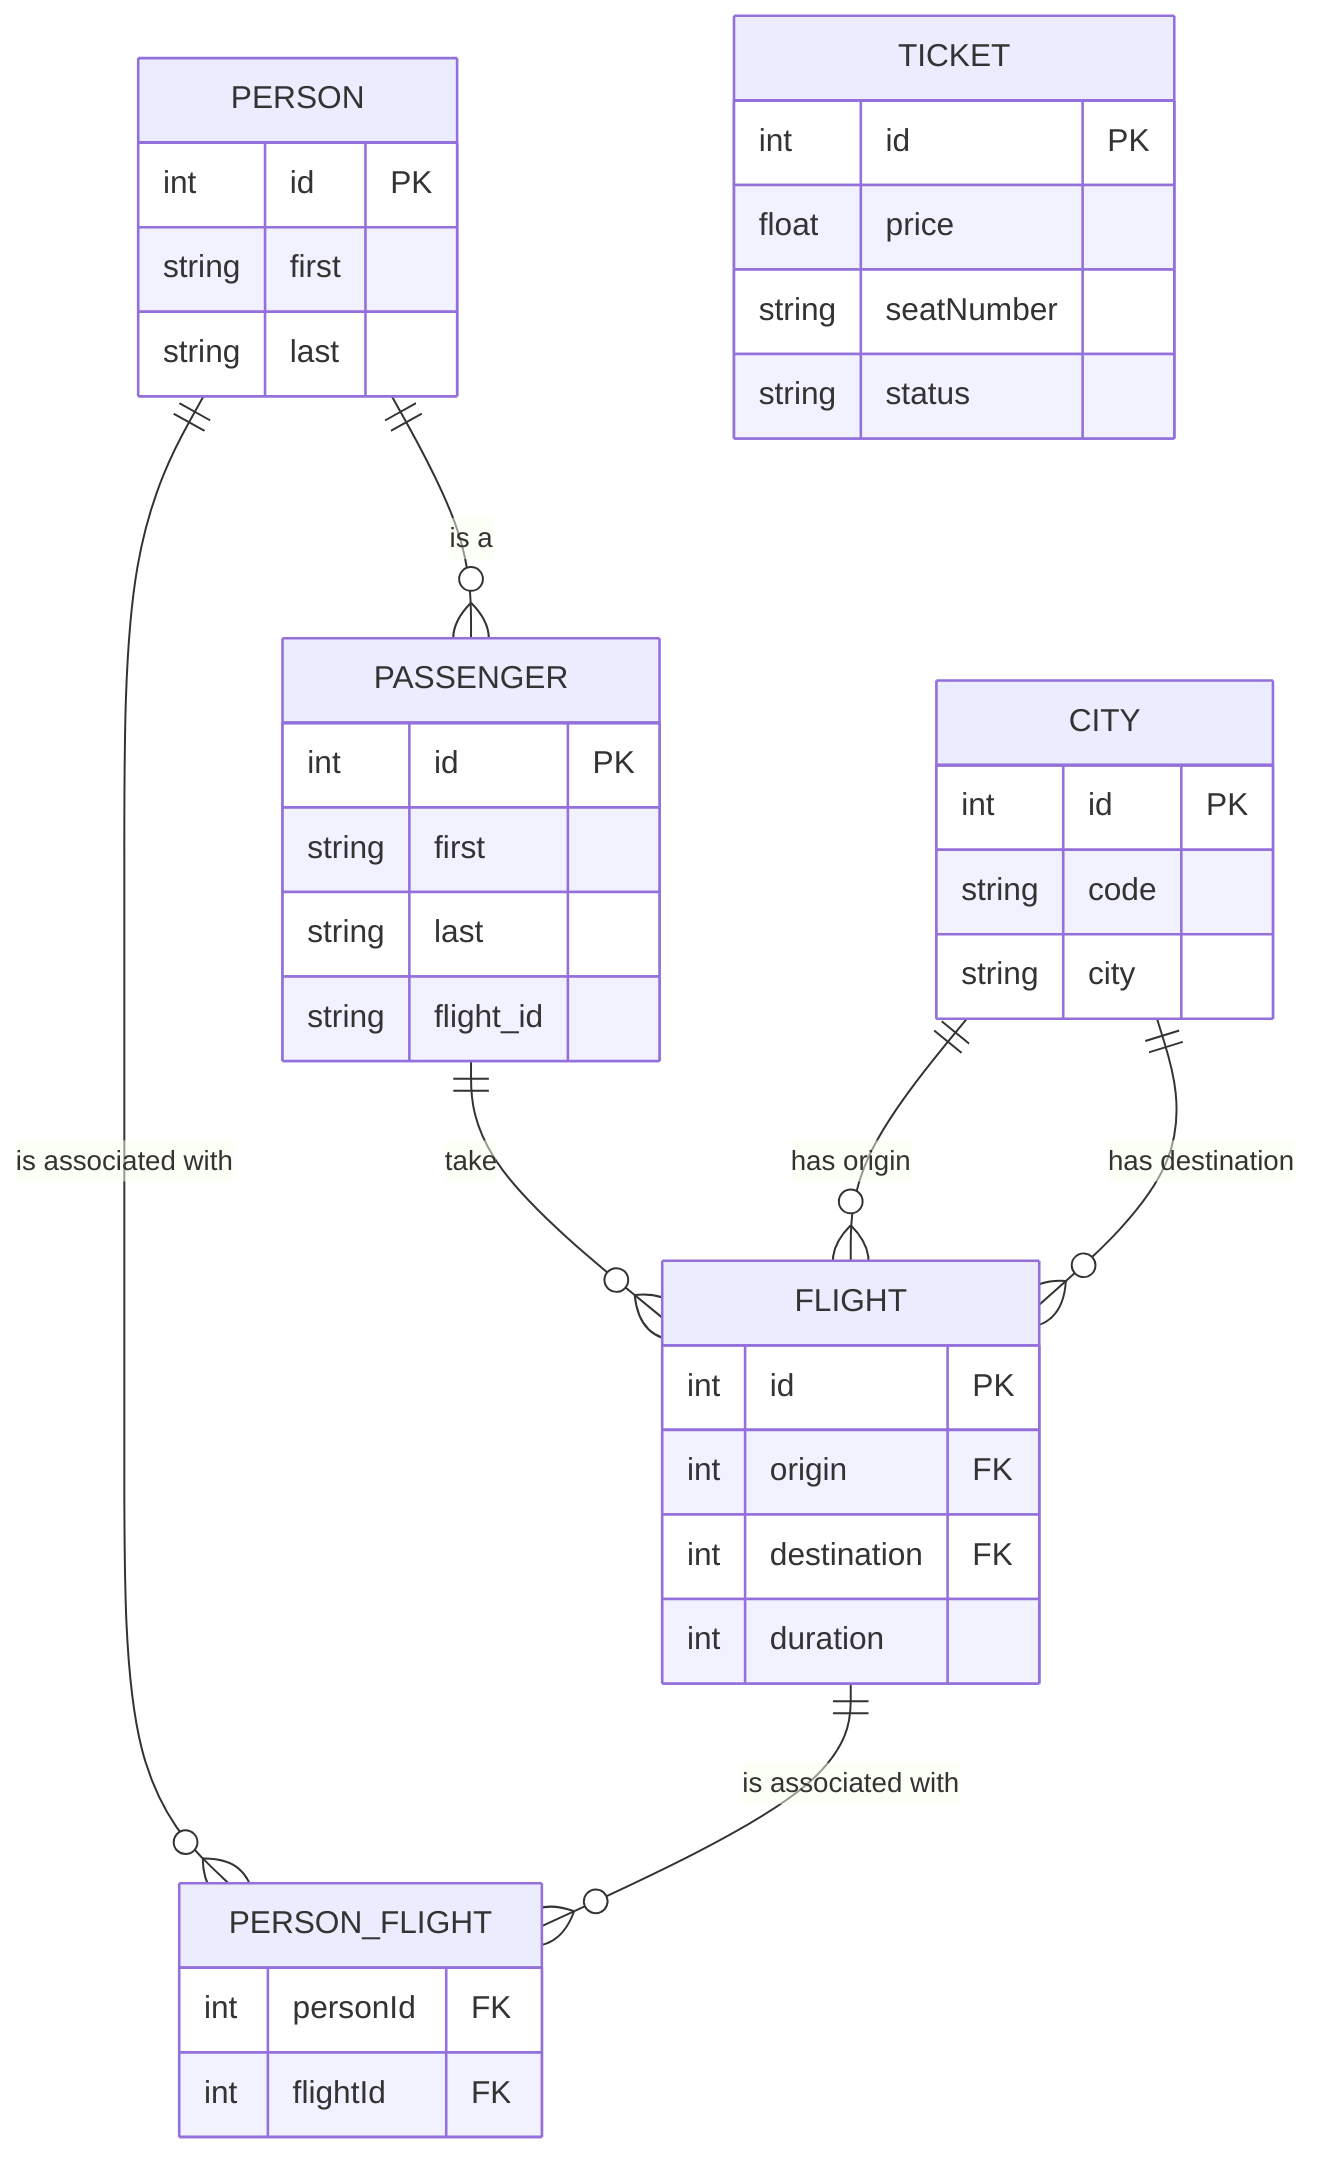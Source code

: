 erDiagram
    PERSON {
        int id PK
        string first
        string last
    }
    PASSENGER {
        int id PK
        string first
        string last
        string flight_id
    }
    FLIGHT {
        int id PK
        int origin FK
        int destination FK
        int duration
    }
    CITY {
        int id PK
        string code
        string city
    }
    TICKET {
        int id PK
        float price
        string seatNumber
        string status
    }
     PERSON_FLIGHT {
        int personId FK
        int flightId FK
    }
    
    
     PERSON ||--o{ PASSENGER : "is a"
     PASSENGER ||--o{ FLIGHT : "take"
     CITY ||--o{ FLIGHT : "has origin"
     CITY ||--o{ FLIGHT : "has destination"
     PERSON ||--o{ PERSON_FLIGHT : "is associated with"
     FLIGHT ||--o{ PERSON_FLIGHT : "is associated with"